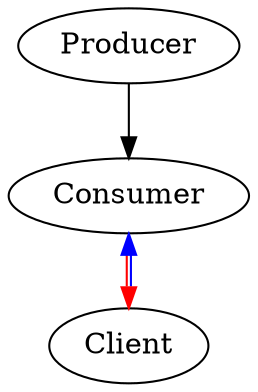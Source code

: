 digraph {
    overlap=scale
    compound=true;

    Producer -> Consumer
    Consumer -> Client [dir=both color="red:blue"]
}